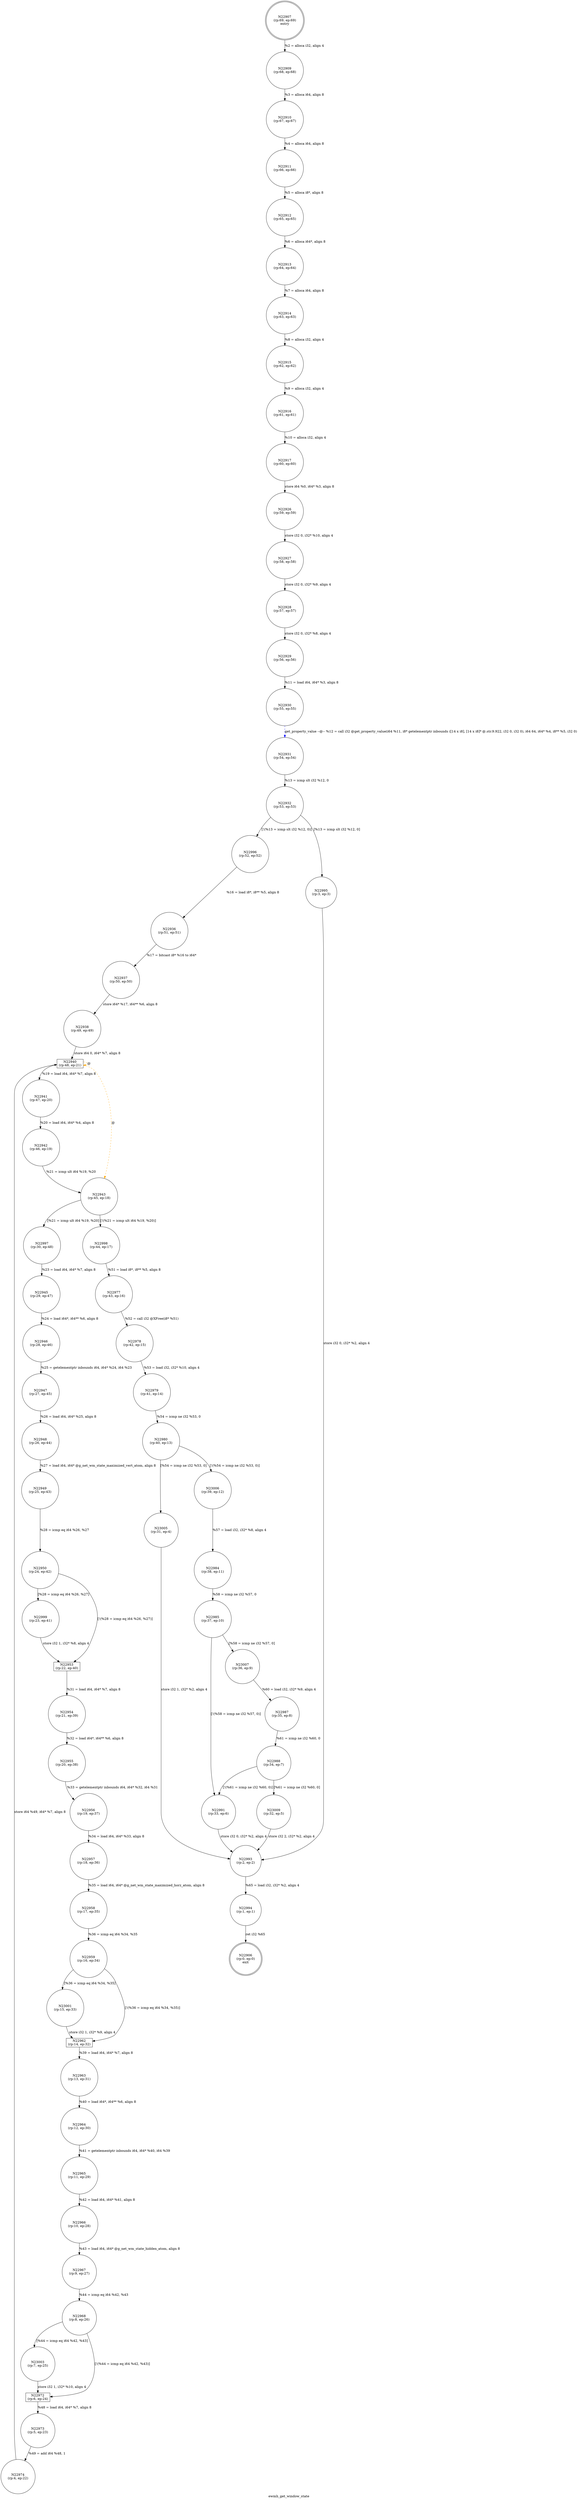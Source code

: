digraph ewmh_get_window_state {
label="ewmh_get_window_state"
22906 [label="N22906\n(rp:0, ep:0)\nexit", shape="doublecircle"]
22907 [label="N22907\n(rp:69, ep:69)\nentry", shape="doublecircle"]
22907 -> 22909 [label="%2 = alloca i32, align 4"]
22909 [label="N22909\n(rp:68, ep:68)", shape="circle"]
22909 -> 22910 [label="%3 = alloca i64, align 8"]
22910 [label="N22910\n(rp:67, ep:67)", shape="circle"]
22910 -> 22911 [label="%4 = alloca i64, align 8"]
22911 [label="N22911\n(rp:66, ep:66)", shape="circle"]
22911 -> 22912 [label="%5 = alloca i8*, align 8"]
22912 [label="N22912\n(rp:65, ep:65)", shape="circle"]
22912 -> 22913 [label="%6 = alloca i64*, align 8"]
22913 [label="N22913\n(rp:64, ep:64)", shape="circle"]
22913 -> 22914 [label="%7 = alloca i64, align 8"]
22914 [label="N22914\n(rp:63, ep:63)", shape="circle"]
22914 -> 22915 [label="%8 = alloca i32, align 4"]
22915 [label="N22915\n(rp:62, ep:62)", shape="circle"]
22915 -> 22916 [label="%9 = alloca i32, align 4"]
22916 [label="N22916\n(rp:61, ep:61)", shape="circle"]
22916 -> 22917 [label="%10 = alloca i32, align 4"]
22917 [label="N22917\n(rp:60, ep:60)", shape="circle"]
22917 -> 22926 [label="store i64 %0, i64* %3, align 8"]
22926 [label="N22926\n(rp:59, ep:59)", shape="circle"]
22926 -> 22927 [label="store i32 0, i32* %10, align 4"]
22927 [label="N22927\n(rp:58, ep:58)", shape="circle"]
22927 -> 22928 [label="store i32 0, i32* %9, align 4"]
22928 [label="N22928\n(rp:57, ep:57)", shape="circle"]
22928 -> 22929 [label="store i32 0, i32* %8, align 4"]
22929 [label="N22929\n(rp:56, ep:56)", shape="circle"]
22929 -> 22930 [label="%11 = load i64, i64* %3, align 8"]
22930 [label="N22930\n(rp:55, ep:55)", shape="circle"]
22930 -> 22931 [label="get_property_value --@-- %12 = call i32 @get_property_value(i64 %11, i8* getelementptr inbounds ([14 x i8], [14 x i8]* @.str.9.922, i32 0, i32 0), i64 64, i64* %4, i8** %5, i32 0)", style="dashed", color="blue"]
22931 [label="N22931\n(rp:54, ep:54)", shape="circle"]
22931 -> 22932 [label="%13 = icmp slt i32 %12, 0"]
22932 [label="N22932\n(rp:53, ep:53)", shape="circle"]
22932 -> 22995 [label="[%13 = icmp slt i32 %12, 0]"]
22932 -> 22996 [label="[!(%13 = icmp slt i32 %12, 0)]"]
22936 [label="N22936\n(rp:51, ep:51)", shape="circle"]
22936 -> 22937 [label="%17 = bitcast i8* %16 to i64*"]
22937 [label="N22937\n(rp:50, ep:50)", shape="circle"]
22937 -> 22938 [label="store i64* %17, i64** %6, align 8"]
22938 [label="N22938\n(rp:49, ep:49)", shape="circle"]
22938 -> 22940 [label="store i64 0, i64* %7, align 8"]
22940 [label="N22940\n(rp:48, ep:21)", shape="box"]
22940 -> 22941 [label="%19 = load i64, i64* %7, align 8"]
22940 -> 22940 [label="@", style="dashed", color="orange"]
22940 -> 22943 [label="@", style="dashed", color="orange"]
22941 [label="N22941\n(rp:47, ep:20)", shape="circle"]
22941 -> 22942 [label="%20 = load i64, i64* %4, align 8"]
22942 [label="N22942\n(rp:46, ep:19)", shape="circle"]
22942 -> 22943 [label="%21 = icmp ult i64 %19, %20"]
22943 [label="N22943\n(rp:45, ep:18)", shape="circle"]
22943 -> 22997 [label="[%21 = icmp ult i64 %19, %20]"]
22943 -> 22998 [label="[!(%21 = icmp ult i64 %19, %20)]"]
22945 [label="N22945\n(rp:29, ep:47)", shape="circle"]
22945 -> 22946 [label="%24 = load i64*, i64** %6, align 8"]
22946 [label="N22946\n(rp:28, ep:46)", shape="circle"]
22946 -> 22947 [label="%25 = getelementptr inbounds i64, i64* %24, i64 %23"]
22947 [label="N22947\n(rp:27, ep:45)", shape="circle"]
22947 -> 22948 [label="%26 = load i64, i64* %25, align 8"]
22948 [label="N22948\n(rp:26, ep:44)", shape="circle"]
22948 -> 22949 [label="%27 = load i64, i64* @g_net_wm_state_maximized_vert_atom, align 8"]
22949 [label="N22949\n(rp:25, ep:43)", shape="circle"]
22949 -> 22950 [label="%28 = icmp eq i64 %26, %27"]
22950 [label="N22950\n(rp:24, ep:42)", shape="circle"]
22950 -> 22999 [label="[%28 = icmp eq i64 %26, %27]"]
22950 -> 22953 [label="[!(%28 = icmp eq i64 %26, %27)]"]
22953 [label="N22953\n(rp:22, ep:40)", shape="box"]
22953 -> 22954 [label="%31 = load i64, i64* %7, align 8"]
22954 [label="N22954\n(rp:21, ep:39)", shape="circle"]
22954 -> 22955 [label="%32 = load i64*, i64** %6, align 8"]
22955 [label="N22955\n(rp:20, ep:38)", shape="circle"]
22955 -> 22956 [label="%33 = getelementptr inbounds i64, i64* %32, i64 %31"]
22956 [label="N22956\n(rp:19, ep:37)", shape="circle"]
22956 -> 22957 [label="%34 = load i64, i64* %33, align 8"]
22957 [label="N22957\n(rp:18, ep:36)", shape="circle"]
22957 -> 22958 [label="%35 = load i64, i64* @g_net_wm_state_maximized_horz_atom, align 8"]
22958 [label="N22958\n(rp:17, ep:35)", shape="circle"]
22958 -> 22959 [label="%36 = icmp eq i64 %34, %35"]
22959 [label="N22959\n(rp:16, ep:34)", shape="circle"]
22959 -> 23001 [label="[%36 = icmp eq i64 %34, %35]"]
22959 -> 22962 [label="[!(%36 = icmp eq i64 %34, %35)]"]
22962 [label="N22962\n(rp:14, ep:32)", shape="box"]
22962 -> 22963 [label="%39 = load i64, i64* %7, align 8"]
22963 [label="N22963\n(rp:13, ep:31)", shape="circle"]
22963 -> 22964 [label="%40 = load i64*, i64** %6, align 8"]
22964 [label="N22964\n(rp:12, ep:30)", shape="circle"]
22964 -> 22965 [label="%41 = getelementptr inbounds i64, i64* %40, i64 %39"]
22965 [label="N22965\n(rp:11, ep:29)", shape="circle"]
22965 -> 22966 [label="%42 = load i64, i64* %41, align 8"]
22966 [label="N22966\n(rp:10, ep:28)", shape="circle"]
22966 -> 22967 [label="%43 = load i64, i64* @g_net_wm_state_hidden_atom, align 8"]
22967 [label="N22967\n(rp:9, ep:27)", shape="circle"]
22967 -> 22968 [label="%44 = icmp eq i64 %42, %43"]
22968 [label="N22968\n(rp:8, ep:26)", shape="circle"]
22968 -> 23003 [label="[%44 = icmp eq i64 %42, %43]"]
22968 -> 22972 [label="[!(%44 = icmp eq i64 %42, %43)]"]
22972 [label="N22972\n(rp:6, ep:24)", shape="box"]
22972 -> 22973 [label="%48 = load i64, i64* %7, align 8"]
22973 [label="N22973\n(rp:5, ep:23)", shape="circle"]
22973 -> 22974 [label="%49 = add i64 %48, 1"]
22974 [label="N22974\n(rp:4, ep:22)", shape="circle"]
22974 -> 22940 [label="store i64 %49, i64* %7, align 8"]
22977 [label="N22977\n(rp:43, ep:16)", shape="circle"]
22977 -> 22978 [label="%52 = call i32 @XFree(i8* %51)"]
22978 [label="N22978\n(rp:42, ep:15)", shape="circle"]
22978 -> 22979 [label="%53 = load i32, i32* %10, align 4"]
22979 [label="N22979\n(rp:41, ep:14)", shape="circle"]
22979 -> 22980 [label="%54 = icmp ne i32 %53, 0"]
22980 [label="N22980\n(rp:40, ep:13)", shape="circle"]
22980 -> 23005 [label="[%54 = icmp ne i32 %53, 0]"]
22980 -> 23006 [label="[!(%54 = icmp ne i32 %53, 0)]"]
22984 [label="N22984\n(rp:38, ep:11)", shape="circle"]
22984 -> 22985 [label="%58 = icmp ne i32 %57, 0"]
22985 [label="N22985\n(rp:37, ep:10)", shape="circle"]
22985 -> 23007 [label="[%58 = icmp ne i32 %57, 0]"]
22985 -> 22991 [label="[!(%58 = icmp ne i32 %57, 0)]"]
22987 [label="N22987\n(rp:35, ep:8)", shape="circle"]
22987 -> 22988 [label="%61 = icmp ne i32 %60, 0"]
22988 [label="N22988\n(rp:34, ep:7)", shape="circle"]
22988 -> 23009 [label="[%61 = icmp ne i32 %60, 0]"]
22988 -> 22991 [label="[!(%61 = icmp ne i32 %60, 0)]"]
22991 [label="N22991\n(rp:33, ep:6)", shape="circle"]
22991 -> 22993 [label="store i32 0, i32* %2, align 4"]
22993 [label="N22993\n(rp:2, ep:2)", shape="circle"]
22993 -> 22994 [label="%65 = load i32, i32* %2, align 4"]
22994 [label="N22994\n(rp:1, ep:1)", shape="circle"]
22994 -> 22906 [label="ret i32 %65"]
22995 [label="N22995\n(rp:3, ep:3)", shape="circle"]
22995 -> 22993 [label="store i32 0, i32* %2, align 4"]
22996 [label="N22996\n(rp:52, ep:52)", shape="circle"]
22996 -> 22936 [label="%16 = load i8*, i8** %5, align 8"]
22997 [label="N22997\n(rp:30, ep:48)", shape="circle"]
22997 -> 22945 [label="%23 = load i64, i64* %7, align 8"]
22998 [label="N22998\n(rp:44, ep:17)", shape="circle"]
22998 -> 22977 [label="%51 = load i8*, i8** %5, align 8"]
22999 [label="N22999\n(rp:23, ep:41)", shape="circle"]
22999 -> 22953 [label="store i32 1, i32* %8, align 4"]
23001 [label="N23001\n(rp:15, ep:33)", shape="circle"]
23001 -> 22962 [label="store i32 1, i32* %9, align 4"]
23003 [label="N23003\n(rp:7, ep:25)", shape="circle"]
23003 -> 22972 [label="store i32 1, i32* %10, align 4"]
23005 [label="N23005\n(rp:31, ep:4)", shape="circle"]
23005 -> 22993 [label="store i32 1, i32* %2, align 4"]
23006 [label="N23006\n(rp:39, ep:12)", shape="circle"]
23006 -> 22984 [label="%57 = load i32, i32* %8, align 4"]
23007 [label="N23007\n(rp:36, ep:9)", shape="circle"]
23007 -> 22987 [label="%60 = load i32, i32* %9, align 4"]
23009 [label="N23009\n(rp:32, ep:5)", shape="circle"]
23009 -> 22993 [label="store i32 2, i32* %2, align 4"]
}
